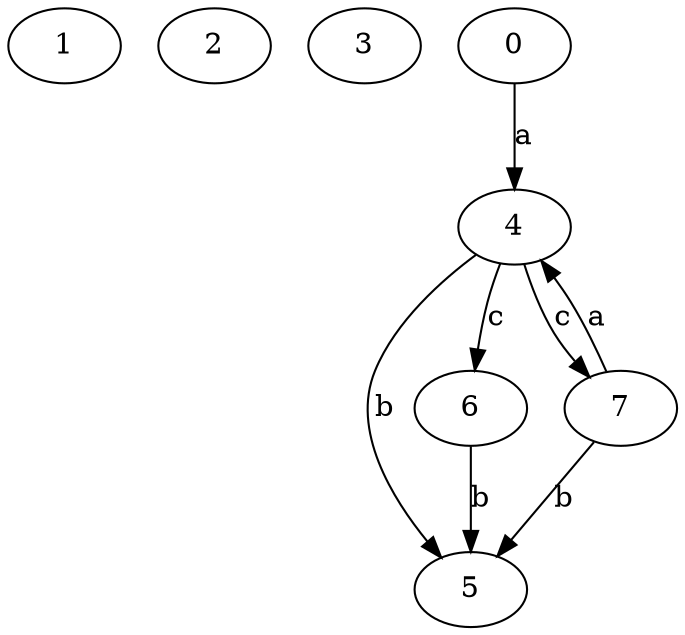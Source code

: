 strict digraph  {
1;
2;
3;
4;
0;
5;
6;
7;
4 -> 5  [label=b];
4 -> 6  [label=c];
4 -> 7  [label=c];
0 -> 4  [label=a];
6 -> 5  [label=b];
7 -> 4  [label=a];
7 -> 5  [label=b];
}
